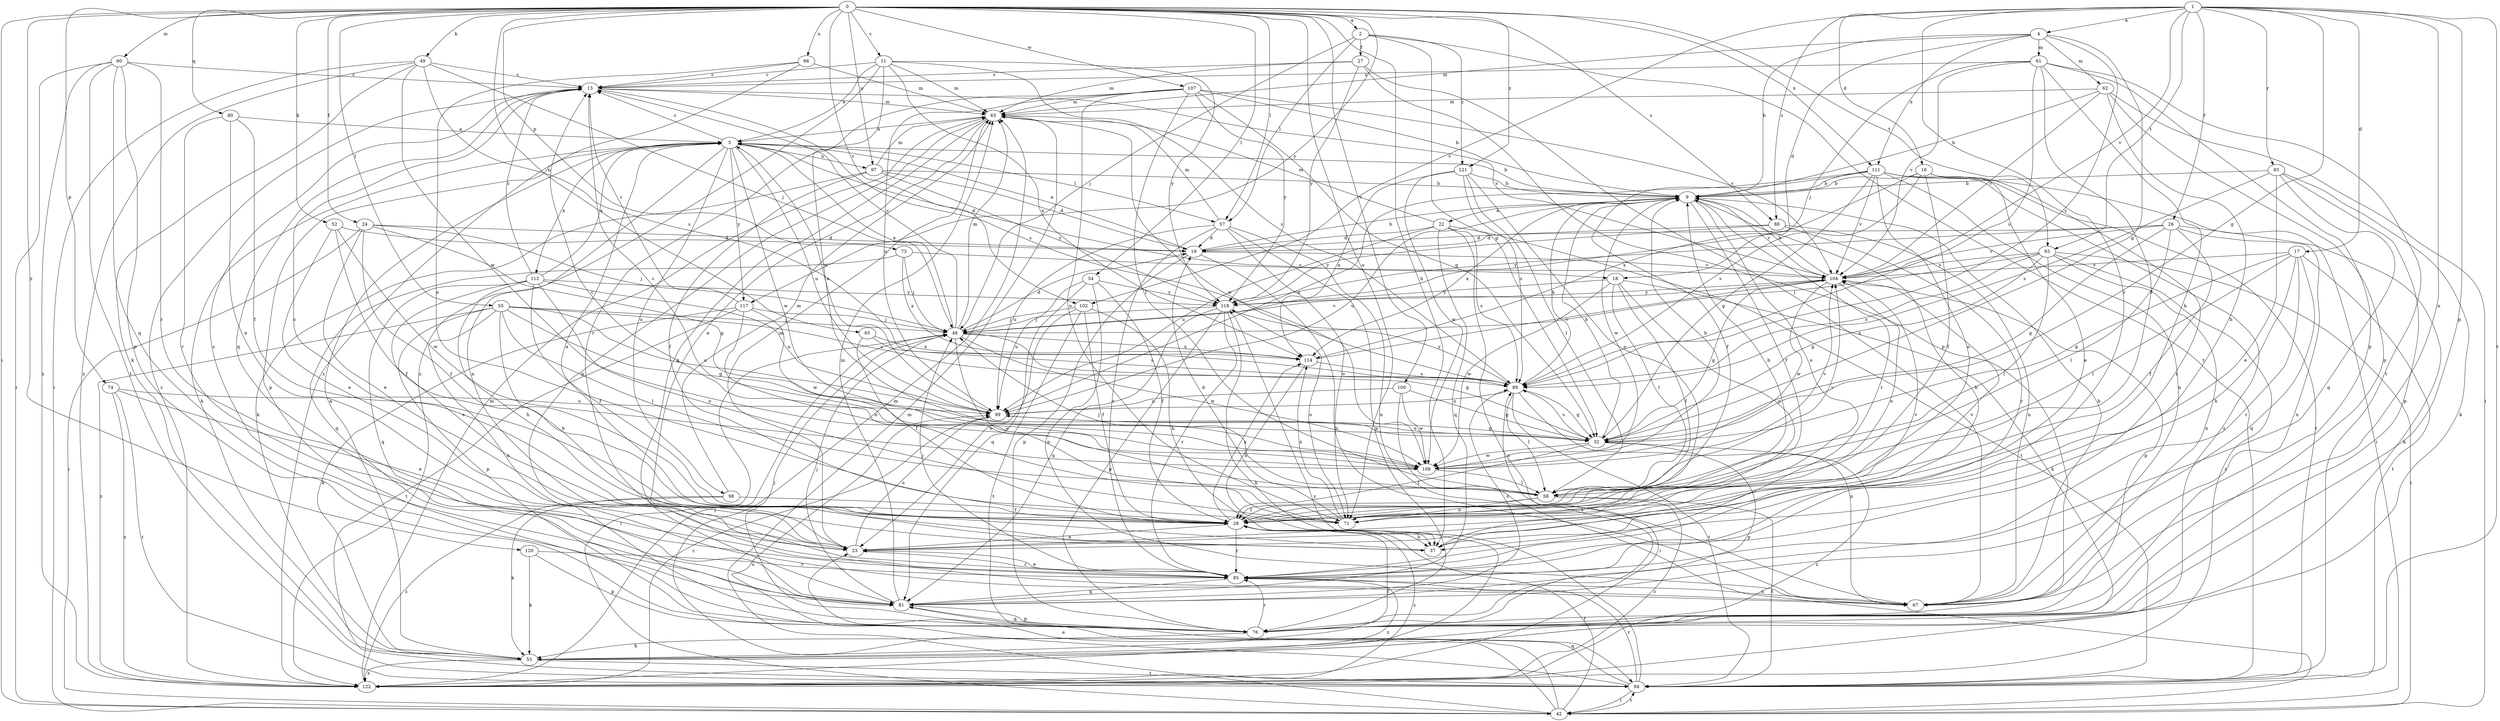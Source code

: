 strict digraph  {
0;
1;
2;
4;
5;
9;
11;
13;
16;
17;
18;
19;
22;
23;
24;
26;
27;
28;
32;
37;
42;
48;
49;
52;
53;
54;
55;
57;
58;
60;
61;
62;
63;
65;
66;
67;
71;
73;
74;
76;
80;
81;
83;
85;
88;
89;
93;
94;
97;
98;
99;
100;
102;
104;
107;
109;
111;
112;
114;
117;
118;
120;
121;
122;
0 -> 2  [label=a];
0 -> 11  [label=c];
0 -> 24  [label=f];
0 -> 37  [label=h];
0 -> 42  [label=i];
0 -> 49  [label=k];
0 -> 52  [label=k];
0 -> 54  [label=l];
0 -> 55  [label=l];
0 -> 57  [label=l];
0 -> 60  [label=m];
0 -> 65  [label=n];
0 -> 66  [label=n];
0 -> 71  [label=o];
0 -> 73  [label=p];
0 -> 74  [label=p];
0 -> 80  [label=q];
0 -> 88  [label=s];
0 -> 93  [label=t];
0 -> 97  [label=u];
0 -> 100  [label=v];
0 -> 102  [label=v];
0 -> 107  [label=w];
0 -> 111  [label=x];
0 -> 117  [label=y];
0 -> 120  [label=z];
0 -> 121  [label=z];
1 -> 4  [label=a];
1 -> 16  [label=d];
1 -> 17  [label=d];
1 -> 26  [label=f];
1 -> 32  [label=g];
1 -> 67  [label=n];
1 -> 76  [label=p];
1 -> 83  [label=r];
1 -> 85  [label=r];
1 -> 88  [label=s];
1 -> 93  [label=t];
1 -> 94  [label=t];
1 -> 102  [label=v];
1 -> 104  [label=v];
2 -> 27  [label=f];
2 -> 32  [label=g];
2 -> 48  [label=j];
2 -> 57  [label=l];
2 -> 94  [label=t];
2 -> 121  [label=z];
4 -> 9  [label=b];
4 -> 18  [label=d];
4 -> 32  [label=g];
4 -> 61  [label=m];
4 -> 62  [label=m];
4 -> 63  [label=m];
4 -> 89  [label=s];
4 -> 111  [label=x];
5 -> 9  [label=b];
5 -> 13  [label=c];
5 -> 18  [label=d];
5 -> 53  [label=k];
5 -> 57  [label=l];
5 -> 67  [label=n];
5 -> 76  [label=p];
5 -> 97  [label=u];
5 -> 98  [label=u];
5 -> 99  [label=u];
5 -> 109  [label=w];
5 -> 112  [label=x];
5 -> 117  [label=y];
9 -> 22  [label=e];
9 -> 28  [label=f];
9 -> 71  [label=o];
9 -> 85  [label=r];
9 -> 99  [label=u];
9 -> 104  [label=v];
9 -> 109  [label=w];
9 -> 114  [label=x];
11 -> 5  [label=a];
11 -> 13  [label=c];
11 -> 63  [label=m];
11 -> 89  [label=s];
11 -> 109  [label=w];
11 -> 114  [label=x];
11 -> 118  [label=y];
11 -> 122  [label=z];
13 -> 63  [label=m];
13 -> 81  [label=q];
13 -> 89  [label=s];
13 -> 104  [label=v];
13 -> 122  [label=z];
16 -> 9  [label=b];
16 -> 23  [label=e];
16 -> 28  [label=f];
16 -> 85  [label=r];
16 -> 89  [label=s];
16 -> 114  [label=x];
17 -> 32  [label=g];
17 -> 37  [label=h];
17 -> 58  [label=l];
17 -> 81  [label=q];
17 -> 85  [label=r];
17 -> 94  [label=t];
17 -> 104  [label=v];
18 -> 28  [label=f];
18 -> 53  [label=k];
18 -> 58  [label=l];
18 -> 71  [label=o];
18 -> 109  [label=w];
18 -> 118  [label=y];
19 -> 5  [label=a];
19 -> 9  [label=b];
19 -> 67  [label=n];
19 -> 76  [label=p];
19 -> 104  [label=v];
22 -> 19  [label=d];
22 -> 63  [label=m];
22 -> 81  [label=q];
22 -> 89  [label=s];
22 -> 94  [label=t];
22 -> 99  [label=u];
22 -> 122  [label=z];
23 -> 63  [label=m];
23 -> 85  [label=r];
23 -> 99  [label=u];
23 -> 104  [label=v];
24 -> 19  [label=d];
24 -> 23  [label=e];
24 -> 28  [label=f];
24 -> 32  [label=g];
24 -> 42  [label=i];
24 -> 48  [label=j];
26 -> 19  [label=d];
26 -> 28  [label=f];
26 -> 32  [label=g];
26 -> 53  [label=k];
26 -> 58  [label=l];
26 -> 67  [label=n];
26 -> 104  [label=v];
26 -> 118  [label=y];
27 -> 13  [label=c];
27 -> 63  [label=m];
27 -> 67  [label=n];
27 -> 76  [label=p];
27 -> 118  [label=y];
28 -> 9  [label=b];
28 -> 23  [label=e];
28 -> 37  [label=h];
28 -> 85  [label=r];
28 -> 114  [label=x];
28 -> 122  [label=z];
32 -> 9  [label=b];
32 -> 28  [label=f];
32 -> 76  [label=p];
32 -> 89  [label=s];
32 -> 99  [label=u];
32 -> 109  [label=w];
32 -> 122  [label=z];
37 -> 5  [label=a];
37 -> 13  [label=c];
37 -> 104  [label=v];
42 -> 23  [label=e];
42 -> 28  [label=f];
42 -> 63  [label=m];
42 -> 94  [label=t];
42 -> 99  [label=u];
48 -> 5  [label=a];
48 -> 13  [label=c];
48 -> 19  [label=d];
48 -> 32  [label=g];
48 -> 42  [label=i];
48 -> 63  [label=m];
48 -> 71  [label=o];
48 -> 104  [label=v];
48 -> 109  [label=w];
48 -> 114  [label=x];
49 -> 13  [label=c];
49 -> 42  [label=i];
49 -> 48  [label=j];
49 -> 53  [label=k];
49 -> 89  [label=s];
49 -> 109  [label=w];
49 -> 122  [label=z];
52 -> 19  [label=d];
52 -> 23  [label=e];
52 -> 28  [label=f];
52 -> 109  [label=w];
53 -> 5  [label=a];
53 -> 28  [label=f];
53 -> 94  [label=t];
53 -> 122  [label=z];
54 -> 28  [label=f];
54 -> 67  [label=n];
54 -> 81  [label=q];
54 -> 99  [label=u];
54 -> 118  [label=y];
55 -> 32  [label=g];
55 -> 37  [label=h];
55 -> 48  [label=j];
55 -> 58  [label=l];
55 -> 67  [label=n];
55 -> 76  [label=p];
55 -> 89  [label=s];
55 -> 99  [label=u];
55 -> 122  [label=z];
57 -> 19  [label=d];
57 -> 63  [label=m];
57 -> 67  [label=n];
57 -> 71  [label=o];
57 -> 76  [label=p];
57 -> 85  [label=r];
57 -> 99  [label=u];
58 -> 13  [label=c];
58 -> 28  [label=f];
58 -> 48  [label=j];
58 -> 71  [label=o];
58 -> 94  [label=t];
58 -> 104  [label=v];
58 -> 122  [label=z];
60 -> 13  [label=c];
60 -> 42  [label=i];
60 -> 76  [label=p];
60 -> 81  [label=q];
60 -> 85  [label=r];
60 -> 94  [label=t];
60 -> 122  [label=z];
61 -> 13  [label=c];
61 -> 28  [label=f];
61 -> 37  [label=h];
61 -> 48  [label=j];
61 -> 76  [label=p];
61 -> 89  [label=s];
61 -> 94  [label=t];
61 -> 104  [label=v];
62 -> 9  [label=b];
62 -> 37  [label=h];
62 -> 42  [label=i];
62 -> 63  [label=m];
62 -> 76  [label=p];
62 -> 104  [label=v];
63 -> 5  [label=a];
63 -> 23  [label=e];
63 -> 76  [label=p];
63 -> 81  [label=q];
63 -> 109  [label=w];
65 -> 28  [label=f];
65 -> 89  [label=s];
65 -> 114  [label=x];
66 -> 13  [label=c];
66 -> 63  [label=m];
66 -> 71  [label=o];
66 -> 122  [label=z];
67 -> 9  [label=b];
71 -> 19  [label=d];
71 -> 114  [label=x];
73 -> 48  [label=j];
73 -> 81  [label=q];
73 -> 104  [label=v];
73 -> 114  [label=x];
74 -> 23  [label=e];
74 -> 94  [label=t];
74 -> 99  [label=u];
74 -> 122  [label=z];
76 -> 48  [label=j];
76 -> 53  [label=k];
76 -> 81  [label=q];
76 -> 85  [label=r];
76 -> 89  [label=s];
80 -> 5  [label=a];
80 -> 23  [label=e];
80 -> 28  [label=f];
80 -> 85  [label=r];
81 -> 13  [label=c];
81 -> 48  [label=j];
81 -> 63  [label=m];
81 -> 76  [label=p];
81 -> 89  [label=s];
83 -> 9  [label=b];
83 -> 23  [label=e];
83 -> 53  [label=k];
83 -> 76  [label=p];
83 -> 81  [label=q];
83 -> 89  [label=s];
85 -> 9  [label=b];
85 -> 23  [label=e];
85 -> 48  [label=j];
85 -> 67  [label=n];
85 -> 81  [label=q];
85 -> 122  [label=z];
88 -> 19  [label=d];
88 -> 67  [label=n];
88 -> 85  [label=r];
88 -> 118  [label=y];
89 -> 9  [label=b];
89 -> 32  [label=g];
89 -> 58  [label=l];
89 -> 67  [label=n];
89 -> 94  [label=t];
89 -> 99  [label=u];
89 -> 118  [label=y];
93 -> 32  [label=g];
93 -> 42  [label=i];
93 -> 48  [label=j];
93 -> 58  [label=l];
93 -> 67  [label=n];
93 -> 89  [label=s];
93 -> 104  [label=v];
93 -> 122  [label=z];
94 -> 42  [label=i];
94 -> 63  [label=m];
94 -> 81  [label=q];
94 -> 85  [label=r];
94 -> 118  [label=y];
97 -> 9  [label=b];
97 -> 19  [label=d];
97 -> 28  [label=f];
97 -> 53  [label=k];
97 -> 63  [label=m];
97 -> 118  [label=y];
98 -> 28  [label=f];
98 -> 53  [label=k];
98 -> 63  [label=m];
98 -> 122  [label=z];
99 -> 5  [label=a];
99 -> 32  [label=g];
99 -> 122  [label=z];
100 -> 32  [label=g];
100 -> 42  [label=i];
100 -> 99  [label=u];
100 -> 109  [label=w];
102 -> 23  [label=e];
102 -> 28  [label=f];
102 -> 37  [label=h];
102 -> 48  [label=j];
102 -> 94  [label=t];
104 -> 9  [label=b];
104 -> 32  [label=g];
104 -> 71  [label=o];
104 -> 76  [label=p];
104 -> 109  [label=w];
104 -> 118  [label=y];
107 -> 9  [label=b];
107 -> 32  [label=g];
107 -> 58  [label=l];
107 -> 63  [label=m];
107 -> 71  [label=o];
107 -> 85  [label=r];
107 -> 99  [label=u];
107 -> 104  [label=v];
107 -> 118  [label=y];
109 -> 9  [label=b];
109 -> 13  [label=c];
109 -> 58  [label=l];
109 -> 104  [label=v];
111 -> 9  [label=b];
111 -> 28  [label=f];
111 -> 32  [label=g];
111 -> 42  [label=i];
111 -> 67  [label=n];
111 -> 71  [label=o];
111 -> 94  [label=t];
111 -> 99  [label=u];
111 -> 104  [label=v];
111 -> 122  [label=z];
112 -> 5  [label=a];
112 -> 13  [label=c];
112 -> 23  [label=e];
112 -> 28  [label=f];
112 -> 37  [label=h];
112 -> 71  [label=o];
112 -> 81  [label=q];
112 -> 99  [label=u];
112 -> 118  [label=y];
114 -> 37  [label=h];
114 -> 89  [label=s];
114 -> 104  [label=v];
117 -> 13  [label=c];
117 -> 48  [label=j];
117 -> 53  [label=k];
117 -> 71  [label=o];
117 -> 94  [label=t];
117 -> 109  [label=w];
118 -> 48  [label=j];
118 -> 53  [label=k];
118 -> 71  [label=o];
118 -> 76  [label=p];
118 -> 81  [label=q];
118 -> 85  [label=r];
120 -> 53  [label=k];
120 -> 76  [label=p];
120 -> 85  [label=r];
121 -> 9  [label=b];
121 -> 58  [label=l];
121 -> 71  [label=o];
121 -> 89  [label=s];
121 -> 109  [label=w];
121 -> 114  [label=x];
122 -> 48  [label=j];
122 -> 63  [label=m];
}
